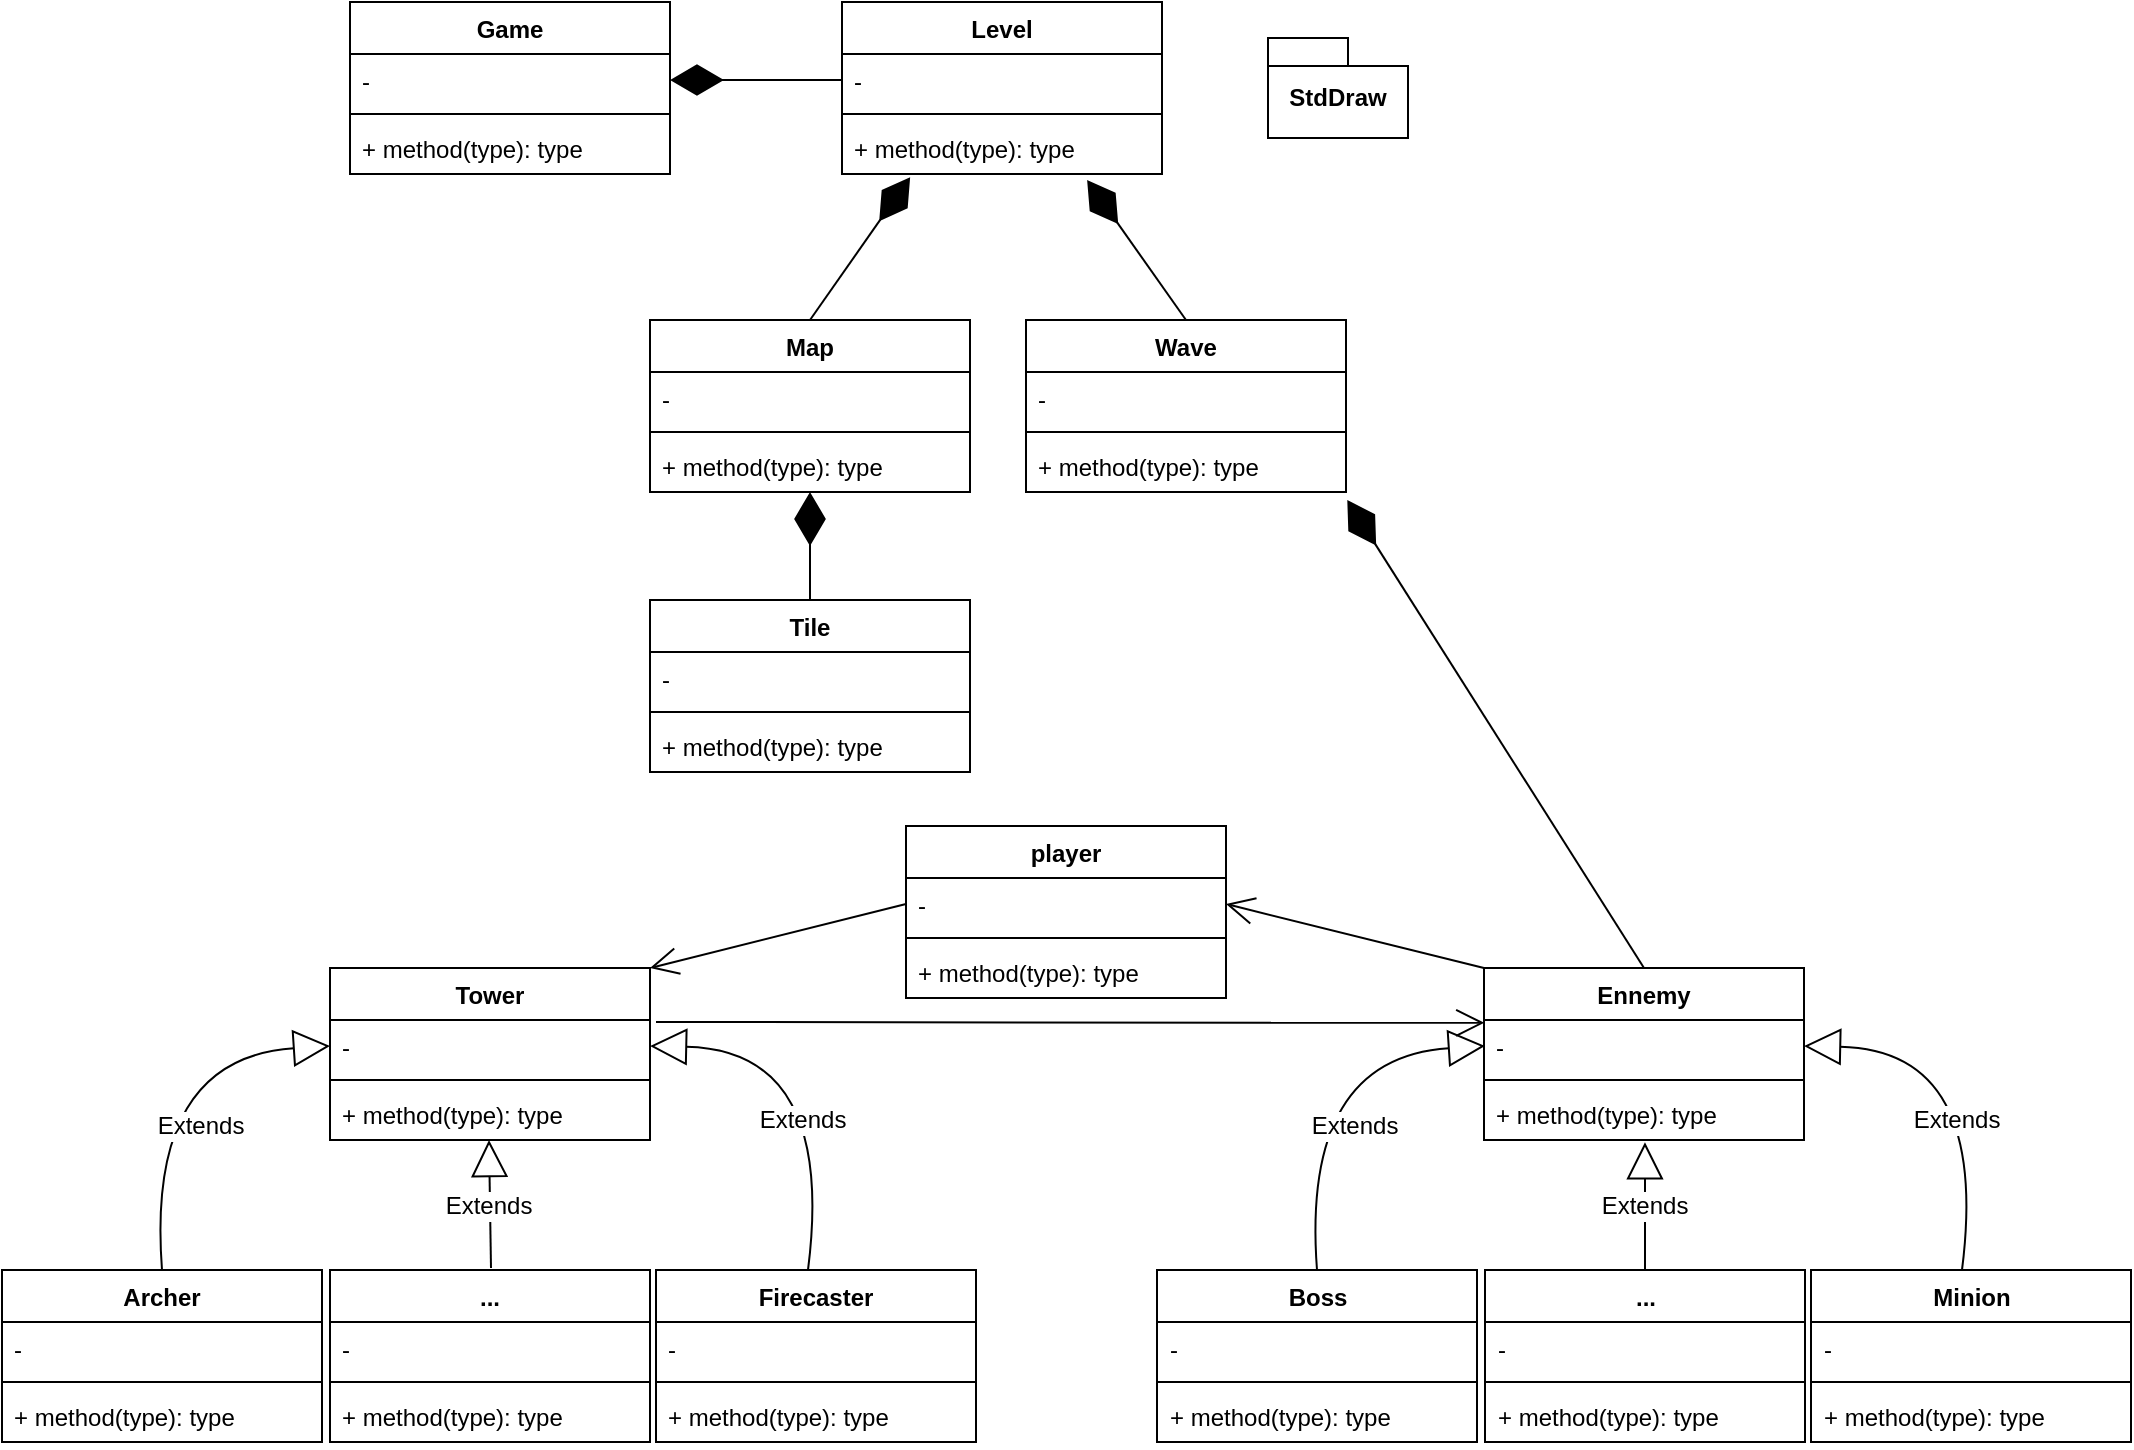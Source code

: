 <mxfile version="24.8.6">
  <diagram name="Page-1" id="QAK6BbJdiVKuHxTeatPU">
    <mxGraphModel dx="2390" dy="1550" grid="0" gridSize="10" guides="1" tooltips="1" connect="1" arrows="1" fold="1" page="0" pageScale="1" pageWidth="827" pageHeight="1169" math="0" shadow="0">
      <root>
        <mxCell id="0" />
        <mxCell id="1" parent="0" />
        <mxCell id="8ZfYDXnma0nvQU20y82I-1" value="Game" style="swimlane;fontStyle=1;align=center;verticalAlign=top;childLayout=stackLayout;horizontal=1;startSize=26;horizontalStack=0;resizeParent=1;resizeParentMax=0;resizeLast=0;collapsible=1;marginBottom=0;whiteSpace=wrap;html=1;" vertex="1" parent="1">
          <mxGeometry x="-30" y="-149" width="160" height="86" as="geometry" />
        </mxCell>
        <mxCell id="8ZfYDXnma0nvQU20y82I-2" value="-" style="text;strokeColor=none;fillColor=none;align=left;verticalAlign=top;spacingLeft=4;spacingRight=4;overflow=hidden;rotatable=0;points=[[0,0.5],[1,0.5]];portConstraint=eastwest;whiteSpace=wrap;html=1;" vertex="1" parent="8ZfYDXnma0nvQU20y82I-1">
          <mxGeometry y="26" width="160" height="26" as="geometry" />
        </mxCell>
        <mxCell id="8ZfYDXnma0nvQU20y82I-3" value="" style="line;strokeWidth=1;fillColor=none;align=left;verticalAlign=middle;spacingTop=-1;spacingLeft=3;spacingRight=3;rotatable=0;labelPosition=right;points=[];portConstraint=eastwest;strokeColor=inherit;" vertex="1" parent="8ZfYDXnma0nvQU20y82I-1">
          <mxGeometry y="52" width="160" height="8" as="geometry" />
        </mxCell>
        <mxCell id="8ZfYDXnma0nvQU20y82I-4" value="+ method(type): type" style="text;strokeColor=none;fillColor=none;align=left;verticalAlign=top;spacingLeft=4;spacingRight=4;overflow=hidden;rotatable=0;points=[[0,0.5],[1,0.5]];portConstraint=eastwest;whiteSpace=wrap;html=1;" vertex="1" parent="8ZfYDXnma0nvQU20y82I-1">
          <mxGeometry y="60" width="160" height="26" as="geometry" />
        </mxCell>
        <mxCell id="8ZfYDXnma0nvQU20y82I-5" value="Level" style="swimlane;fontStyle=1;align=center;verticalAlign=top;childLayout=stackLayout;horizontal=1;startSize=26;horizontalStack=0;resizeParent=1;resizeParentMax=0;resizeLast=0;collapsible=1;marginBottom=0;whiteSpace=wrap;html=1;" vertex="1" parent="1">
          <mxGeometry x="216" y="-149" width="160" height="86" as="geometry" />
        </mxCell>
        <mxCell id="8ZfYDXnma0nvQU20y82I-6" value="-" style="text;strokeColor=none;fillColor=none;align=left;verticalAlign=top;spacingLeft=4;spacingRight=4;overflow=hidden;rotatable=0;points=[[0,0.5],[1,0.5]];portConstraint=eastwest;whiteSpace=wrap;html=1;" vertex="1" parent="8ZfYDXnma0nvQU20y82I-5">
          <mxGeometry y="26" width="160" height="26" as="geometry" />
        </mxCell>
        <mxCell id="8ZfYDXnma0nvQU20y82I-7" value="" style="line;strokeWidth=1;fillColor=none;align=left;verticalAlign=middle;spacingTop=-1;spacingLeft=3;spacingRight=3;rotatable=0;labelPosition=right;points=[];portConstraint=eastwest;strokeColor=inherit;" vertex="1" parent="8ZfYDXnma0nvQU20y82I-5">
          <mxGeometry y="52" width="160" height="8" as="geometry" />
        </mxCell>
        <mxCell id="8ZfYDXnma0nvQU20y82I-8" value="+ method(type): type" style="text;strokeColor=none;fillColor=none;align=left;verticalAlign=top;spacingLeft=4;spacingRight=4;overflow=hidden;rotatable=0;points=[[0,0.5],[1,0.5]];portConstraint=eastwest;whiteSpace=wrap;html=1;" vertex="1" parent="8ZfYDXnma0nvQU20y82I-5">
          <mxGeometry y="60" width="160" height="26" as="geometry" />
        </mxCell>
        <mxCell id="8ZfYDXnma0nvQU20y82I-9" value="Map" style="swimlane;fontStyle=1;align=center;verticalAlign=top;childLayout=stackLayout;horizontal=1;startSize=26;horizontalStack=0;resizeParent=1;resizeParentMax=0;resizeLast=0;collapsible=1;marginBottom=0;whiteSpace=wrap;html=1;" vertex="1" parent="1">
          <mxGeometry x="120" y="10" width="160" height="86" as="geometry" />
        </mxCell>
        <mxCell id="8ZfYDXnma0nvQU20y82I-10" value="-" style="text;strokeColor=none;fillColor=none;align=left;verticalAlign=top;spacingLeft=4;spacingRight=4;overflow=hidden;rotatable=0;points=[[0,0.5],[1,0.5]];portConstraint=eastwest;whiteSpace=wrap;html=1;" vertex="1" parent="8ZfYDXnma0nvQU20y82I-9">
          <mxGeometry y="26" width="160" height="26" as="geometry" />
        </mxCell>
        <mxCell id="8ZfYDXnma0nvQU20y82I-11" value="" style="line;strokeWidth=1;fillColor=none;align=left;verticalAlign=middle;spacingTop=-1;spacingLeft=3;spacingRight=3;rotatable=0;labelPosition=right;points=[];portConstraint=eastwest;strokeColor=inherit;" vertex="1" parent="8ZfYDXnma0nvQU20y82I-9">
          <mxGeometry y="52" width="160" height="8" as="geometry" />
        </mxCell>
        <mxCell id="8ZfYDXnma0nvQU20y82I-12" value="+ method(type): type" style="text;strokeColor=none;fillColor=none;align=left;verticalAlign=top;spacingLeft=4;spacingRight=4;overflow=hidden;rotatable=0;points=[[0,0.5],[1,0.5]];portConstraint=eastwest;whiteSpace=wrap;html=1;" vertex="1" parent="8ZfYDXnma0nvQU20y82I-9">
          <mxGeometry y="60" width="160" height="26" as="geometry" />
        </mxCell>
        <mxCell id="8ZfYDXnma0nvQU20y82I-13" value="Wave" style="swimlane;fontStyle=1;align=center;verticalAlign=top;childLayout=stackLayout;horizontal=1;startSize=26;horizontalStack=0;resizeParent=1;resizeParentMax=0;resizeLast=0;collapsible=1;marginBottom=0;whiteSpace=wrap;html=1;" vertex="1" parent="1">
          <mxGeometry x="308" y="10" width="160" height="86" as="geometry" />
        </mxCell>
        <mxCell id="8ZfYDXnma0nvQU20y82I-14" value="-" style="text;strokeColor=none;fillColor=none;align=left;verticalAlign=top;spacingLeft=4;spacingRight=4;overflow=hidden;rotatable=0;points=[[0,0.5],[1,0.5]];portConstraint=eastwest;whiteSpace=wrap;html=1;" vertex="1" parent="8ZfYDXnma0nvQU20y82I-13">
          <mxGeometry y="26" width="160" height="26" as="geometry" />
        </mxCell>
        <mxCell id="8ZfYDXnma0nvQU20y82I-15" value="" style="line;strokeWidth=1;fillColor=none;align=left;verticalAlign=middle;spacingTop=-1;spacingLeft=3;spacingRight=3;rotatable=0;labelPosition=right;points=[];portConstraint=eastwest;strokeColor=inherit;" vertex="1" parent="8ZfYDXnma0nvQU20y82I-13">
          <mxGeometry y="52" width="160" height="8" as="geometry" />
        </mxCell>
        <mxCell id="8ZfYDXnma0nvQU20y82I-16" value="+ method(type): type" style="text;strokeColor=none;fillColor=none;align=left;verticalAlign=top;spacingLeft=4;spacingRight=4;overflow=hidden;rotatable=0;points=[[0,0.5],[1,0.5]];portConstraint=eastwest;whiteSpace=wrap;html=1;" vertex="1" parent="8ZfYDXnma0nvQU20y82I-13">
          <mxGeometry y="60" width="160" height="26" as="geometry" />
        </mxCell>
        <mxCell id="8ZfYDXnma0nvQU20y82I-17" value="StdDraw" style="shape=folder;fontStyle=1;spacingTop=10;tabWidth=40;tabHeight=14;tabPosition=left;html=1;whiteSpace=wrap;" vertex="1" parent="1">
          <mxGeometry x="429" y="-131" width="70" height="50" as="geometry" />
        </mxCell>
        <mxCell id="8ZfYDXnma0nvQU20y82I-18" value="player" style="swimlane;fontStyle=1;align=center;verticalAlign=top;childLayout=stackLayout;horizontal=1;startSize=26;horizontalStack=0;resizeParent=1;resizeParentMax=0;resizeLast=0;collapsible=1;marginBottom=0;whiteSpace=wrap;html=1;" vertex="1" parent="1">
          <mxGeometry x="248" y="263" width="160" height="86" as="geometry" />
        </mxCell>
        <mxCell id="8ZfYDXnma0nvQU20y82I-19" value="-" style="text;strokeColor=none;fillColor=none;align=left;verticalAlign=top;spacingLeft=4;spacingRight=4;overflow=hidden;rotatable=0;points=[[0,0.5],[1,0.5]];portConstraint=eastwest;whiteSpace=wrap;html=1;" vertex="1" parent="8ZfYDXnma0nvQU20y82I-18">
          <mxGeometry y="26" width="160" height="26" as="geometry" />
        </mxCell>
        <mxCell id="8ZfYDXnma0nvQU20y82I-20" value="" style="line;strokeWidth=1;fillColor=none;align=left;verticalAlign=middle;spacingTop=-1;spacingLeft=3;spacingRight=3;rotatable=0;labelPosition=right;points=[];portConstraint=eastwest;strokeColor=inherit;" vertex="1" parent="8ZfYDXnma0nvQU20y82I-18">
          <mxGeometry y="52" width="160" height="8" as="geometry" />
        </mxCell>
        <mxCell id="8ZfYDXnma0nvQU20y82I-21" value="+ method(type): type" style="text;strokeColor=none;fillColor=none;align=left;verticalAlign=top;spacingLeft=4;spacingRight=4;overflow=hidden;rotatable=0;points=[[0,0.5],[1,0.5]];portConstraint=eastwest;whiteSpace=wrap;html=1;" vertex="1" parent="8ZfYDXnma0nvQU20y82I-18">
          <mxGeometry y="60" width="160" height="26" as="geometry" />
        </mxCell>
        <mxCell id="8ZfYDXnma0nvQU20y82I-22" value="Tower" style="swimlane;fontStyle=1;align=center;verticalAlign=top;childLayout=stackLayout;horizontal=1;startSize=26;horizontalStack=0;resizeParent=1;resizeParentMax=0;resizeLast=0;collapsible=1;marginBottom=0;whiteSpace=wrap;html=1;" vertex="1" parent="1">
          <mxGeometry x="-40" y="334" width="160" height="86" as="geometry" />
        </mxCell>
        <mxCell id="8ZfYDXnma0nvQU20y82I-23" value="-" style="text;strokeColor=none;fillColor=none;align=left;verticalAlign=top;spacingLeft=4;spacingRight=4;overflow=hidden;rotatable=0;points=[[0,0.5],[1,0.5]];portConstraint=eastwest;whiteSpace=wrap;html=1;" vertex="1" parent="8ZfYDXnma0nvQU20y82I-22">
          <mxGeometry y="26" width="160" height="26" as="geometry" />
        </mxCell>
        <mxCell id="8ZfYDXnma0nvQU20y82I-24" value="" style="line;strokeWidth=1;fillColor=none;align=left;verticalAlign=middle;spacingTop=-1;spacingLeft=3;spacingRight=3;rotatable=0;labelPosition=right;points=[];portConstraint=eastwest;strokeColor=inherit;" vertex="1" parent="8ZfYDXnma0nvQU20y82I-22">
          <mxGeometry y="52" width="160" height="8" as="geometry" />
        </mxCell>
        <mxCell id="8ZfYDXnma0nvQU20y82I-25" value="+ method(type): type" style="text;strokeColor=none;fillColor=none;align=left;verticalAlign=top;spacingLeft=4;spacingRight=4;overflow=hidden;rotatable=0;points=[[0,0.5],[1,0.5]];portConstraint=eastwest;whiteSpace=wrap;html=1;" vertex="1" parent="8ZfYDXnma0nvQU20y82I-22">
          <mxGeometry y="60" width="160" height="26" as="geometry" />
        </mxCell>
        <mxCell id="8ZfYDXnma0nvQU20y82I-26" value="Ennemy" style="swimlane;fontStyle=1;align=center;verticalAlign=top;childLayout=stackLayout;horizontal=1;startSize=26;horizontalStack=0;resizeParent=1;resizeParentMax=0;resizeLast=0;collapsible=1;marginBottom=0;whiteSpace=wrap;html=1;" vertex="1" parent="1">
          <mxGeometry x="537" y="334" width="160" height="86" as="geometry" />
        </mxCell>
        <mxCell id="8ZfYDXnma0nvQU20y82I-27" value="-" style="text;strokeColor=none;fillColor=none;align=left;verticalAlign=top;spacingLeft=4;spacingRight=4;overflow=hidden;rotatable=0;points=[[0,0.5],[1,0.5]];portConstraint=eastwest;whiteSpace=wrap;html=1;" vertex="1" parent="8ZfYDXnma0nvQU20y82I-26">
          <mxGeometry y="26" width="160" height="26" as="geometry" />
        </mxCell>
        <mxCell id="8ZfYDXnma0nvQU20y82I-28" value="" style="line;strokeWidth=1;fillColor=none;align=left;verticalAlign=middle;spacingTop=-1;spacingLeft=3;spacingRight=3;rotatable=0;labelPosition=right;points=[];portConstraint=eastwest;strokeColor=inherit;" vertex="1" parent="8ZfYDXnma0nvQU20y82I-26">
          <mxGeometry y="52" width="160" height="8" as="geometry" />
        </mxCell>
        <mxCell id="8ZfYDXnma0nvQU20y82I-29" value="+ method(type): type" style="text;strokeColor=none;fillColor=none;align=left;verticalAlign=top;spacingLeft=4;spacingRight=4;overflow=hidden;rotatable=0;points=[[0,0.5],[1,0.5]];portConstraint=eastwest;whiteSpace=wrap;html=1;" vertex="1" parent="8ZfYDXnma0nvQU20y82I-26">
          <mxGeometry y="60" width="160" height="26" as="geometry" />
        </mxCell>
        <mxCell id="8ZfYDXnma0nvQU20y82I-30" value="Archer&lt;span style=&quot;color: rgba(0, 0, 0, 0); font-family: monospace; font-size: 0px; font-weight: 400; text-align: start; text-wrap: nowrap;&quot;&gt;%3CmxGraphModel%3E%3Croot%3E%3CmxCell%20id%3D%220%22%2F%3E%3CmxCell%20id%3D%221%22%20parent%3D%220%22%2F%3E%3CmxCell%20id%3D%222%22%20value%3D%22Game%22%20style%3D%22swimlane%3BfontStyle%3D1%3Balign%3Dcenter%3BverticalAlign%3Dtop%3BchildLayout%3DstackLayout%3Bhorizontal%3D1%3BstartSize%3D26%3BhorizontalStack%3D0%3BresizeParent%3D1%3BresizeParentMax%3D0%3BresizeLast%3D0%3Bcollapsible%3D1%3BmarginBottom%3D0%3BwhiteSpace%3Dwrap%3Bhtml%3D1%3B%22%20vertex%3D%221%22%20parent%3D%221%22%3E%3CmxGeometry%20x%3D%22-30%22%20y%3D%22-149%22%20width%3D%22160%22%20height%3D%2286%22%20as%3D%22geometry%22%2F%3E%3C%2FmxCell%3E%3CmxCell%20id%3D%223%22%20value%3D%22-%22%20style%3D%22text%3BstrokeColor%3Dnone%3BfillColor%3Dnone%3Balign%3Dleft%3BverticalAlign%3Dtop%3BspacingLeft%3D4%3BspacingRight%3D4%3Boverflow%3Dhidden%3Brotatable%3D0%3Bpoints%3D%5B%5B0%2C0.5%5D%2C%5B1%2C0.5%5D%5D%3BportConstraint%3Deastwest%3BwhiteSpace%3Dwrap%3Bhtml%3D1%3B%22%20vertex%3D%221%22%20parent%3D%222%22%3E%3CmxGeometry%20y%3D%2226%22%20width%3D%22160%22%20height%3D%2226%22%20as%3D%22geometry%22%2F%3E%3C%2FmxCell%3E%3CmxCell%20id%3D%224%22%20value%3D%22%22%20style%3D%22line%3BstrokeWidth%3D1%3BfillColor%3Dnone%3Balign%3Dleft%3BverticalAlign%3Dmiddle%3BspacingTop%3D-1%3BspacingLeft%3D3%3BspacingRight%3D3%3Brotatable%3D0%3BlabelPosition%3Dright%3Bpoints%3D%5B%5D%3BportConstraint%3Deastwest%3BstrokeColor%3Dinherit%3B%22%20vertex%3D%221%22%20parent%3D%222%22%3E%3CmxGeometry%20y%3D%2252%22%20width%3D%22160%22%20height%3D%228%22%20as%3D%22geometry%22%2F%3E%3C%2FmxCell%3E%3CmxCell%20id%3D%225%22%20value%3D%22%2B%20method(type)%3A%20type%22%20style%3D%22text%3BstrokeColor%3Dnone%3BfillColor%3Dnone%3Balign%3Dleft%3BverticalAlign%3Dtop%3BspacingLeft%3D4%3BspacingRight%3D4%3Boverflow%3Dhidden%3Brotatable%3D0%3Bpoints%3D%5B%5B0%2C0.5%5D%2C%5B1%2C0.5%5D%5D%3BportConstraint%3Deastwest%3BwhiteSpace%3Dwrap%3Bhtml%3D1%3B%22%20vertex%3D%221%22%20parent%3D%222%22%3E%3CmxGeometry%20y%3D%2260%22%20width%3D%22160%22%20height%3D%2226%22%20as%3D%22geometry%22%2F%3E%3C%2FmxCell%3E%3C%2Froot%3E%3C%2FmxGraphModel%3E&lt;/span&gt;" style="swimlane;fontStyle=1;align=center;verticalAlign=top;childLayout=stackLayout;horizontal=1;startSize=26;horizontalStack=0;resizeParent=1;resizeParentMax=0;resizeLast=0;collapsible=1;marginBottom=0;whiteSpace=wrap;html=1;" vertex="1" parent="1">
          <mxGeometry x="-204" y="485" width="160" height="86" as="geometry" />
        </mxCell>
        <mxCell id="8ZfYDXnma0nvQU20y82I-31" value="-" style="text;strokeColor=none;fillColor=none;align=left;verticalAlign=top;spacingLeft=4;spacingRight=4;overflow=hidden;rotatable=0;points=[[0,0.5],[1,0.5]];portConstraint=eastwest;whiteSpace=wrap;html=1;" vertex="1" parent="8ZfYDXnma0nvQU20y82I-30">
          <mxGeometry y="26" width="160" height="26" as="geometry" />
        </mxCell>
        <mxCell id="8ZfYDXnma0nvQU20y82I-32" value="" style="line;strokeWidth=1;fillColor=none;align=left;verticalAlign=middle;spacingTop=-1;spacingLeft=3;spacingRight=3;rotatable=0;labelPosition=right;points=[];portConstraint=eastwest;strokeColor=inherit;" vertex="1" parent="8ZfYDXnma0nvQU20y82I-30">
          <mxGeometry y="52" width="160" height="8" as="geometry" />
        </mxCell>
        <mxCell id="8ZfYDXnma0nvQU20y82I-33" value="+ method(type): type" style="text;strokeColor=none;fillColor=none;align=left;verticalAlign=top;spacingLeft=4;spacingRight=4;overflow=hidden;rotatable=0;points=[[0,0.5],[1,0.5]];portConstraint=eastwest;whiteSpace=wrap;html=1;" vertex="1" parent="8ZfYDXnma0nvQU20y82I-30">
          <mxGeometry y="60" width="160" height="26" as="geometry" />
        </mxCell>
        <mxCell id="8ZfYDXnma0nvQU20y82I-34" value="..." style="swimlane;fontStyle=1;align=center;verticalAlign=top;childLayout=stackLayout;horizontal=1;startSize=26;horizontalStack=0;resizeParent=1;resizeParentMax=0;resizeLast=0;collapsible=1;marginBottom=0;whiteSpace=wrap;html=1;" vertex="1" parent="1">
          <mxGeometry x="-40" y="485" width="160" height="86" as="geometry" />
        </mxCell>
        <mxCell id="8ZfYDXnma0nvQU20y82I-35" value="-" style="text;strokeColor=none;fillColor=none;align=left;verticalAlign=top;spacingLeft=4;spacingRight=4;overflow=hidden;rotatable=0;points=[[0,0.5],[1,0.5]];portConstraint=eastwest;whiteSpace=wrap;html=1;" vertex="1" parent="8ZfYDXnma0nvQU20y82I-34">
          <mxGeometry y="26" width="160" height="26" as="geometry" />
        </mxCell>
        <mxCell id="8ZfYDXnma0nvQU20y82I-36" value="" style="line;strokeWidth=1;fillColor=none;align=left;verticalAlign=middle;spacingTop=-1;spacingLeft=3;spacingRight=3;rotatable=0;labelPosition=right;points=[];portConstraint=eastwest;strokeColor=inherit;" vertex="1" parent="8ZfYDXnma0nvQU20y82I-34">
          <mxGeometry y="52" width="160" height="8" as="geometry" />
        </mxCell>
        <mxCell id="8ZfYDXnma0nvQU20y82I-37" value="+ method(type): type" style="text;strokeColor=none;fillColor=none;align=left;verticalAlign=top;spacingLeft=4;spacingRight=4;overflow=hidden;rotatable=0;points=[[0,0.5],[1,0.5]];portConstraint=eastwest;whiteSpace=wrap;html=1;" vertex="1" parent="8ZfYDXnma0nvQU20y82I-34">
          <mxGeometry y="60" width="160" height="26" as="geometry" />
        </mxCell>
        <mxCell id="8ZfYDXnma0nvQU20y82I-38" value="Firecaster" style="swimlane;fontStyle=1;align=center;verticalAlign=top;childLayout=stackLayout;horizontal=1;startSize=26;horizontalStack=0;resizeParent=1;resizeParentMax=0;resizeLast=0;collapsible=1;marginBottom=0;whiteSpace=wrap;html=1;" vertex="1" parent="1">
          <mxGeometry x="123" y="485" width="160" height="86" as="geometry" />
        </mxCell>
        <mxCell id="8ZfYDXnma0nvQU20y82I-39" value="-" style="text;strokeColor=none;fillColor=none;align=left;verticalAlign=top;spacingLeft=4;spacingRight=4;overflow=hidden;rotatable=0;points=[[0,0.5],[1,0.5]];portConstraint=eastwest;whiteSpace=wrap;html=1;" vertex="1" parent="8ZfYDXnma0nvQU20y82I-38">
          <mxGeometry y="26" width="160" height="26" as="geometry" />
        </mxCell>
        <mxCell id="8ZfYDXnma0nvQU20y82I-40" value="" style="line;strokeWidth=1;fillColor=none;align=left;verticalAlign=middle;spacingTop=-1;spacingLeft=3;spacingRight=3;rotatable=0;labelPosition=right;points=[];portConstraint=eastwest;strokeColor=inherit;" vertex="1" parent="8ZfYDXnma0nvQU20y82I-38">
          <mxGeometry y="52" width="160" height="8" as="geometry" />
        </mxCell>
        <mxCell id="8ZfYDXnma0nvQU20y82I-41" value="+ method(type): type" style="text;strokeColor=none;fillColor=none;align=left;verticalAlign=top;spacingLeft=4;spacingRight=4;overflow=hidden;rotatable=0;points=[[0,0.5],[1,0.5]];portConstraint=eastwest;whiteSpace=wrap;html=1;" vertex="1" parent="8ZfYDXnma0nvQU20y82I-38">
          <mxGeometry y="60" width="160" height="26" as="geometry" />
        </mxCell>
        <mxCell id="8ZfYDXnma0nvQU20y82I-42" value="Boss" style="swimlane;fontStyle=1;align=center;verticalAlign=top;childLayout=stackLayout;horizontal=1;startSize=26;horizontalStack=0;resizeParent=1;resizeParentMax=0;resizeLast=0;collapsible=1;marginBottom=0;whiteSpace=wrap;html=1;" vertex="1" parent="1">
          <mxGeometry x="373.5" y="485" width="160" height="86" as="geometry" />
        </mxCell>
        <mxCell id="8ZfYDXnma0nvQU20y82I-43" value="-" style="text;strokeColor=none;fillColor=none;align=left;verticalAlign=top;spacingLeft=4;spacingRight=4;overflow=hidden;rotatable=0;points=[[0,0.5],[1,0.5]];portConstraint=eastwest;whiteSpace=wrap;html=1;" vertex="1" parent="8ZfYDXnma0nvQU20y82I-42">
          <mxGeometry y="26" width="160" height="26" as="geometry" />
        </mxCell>
        <mxCell id="8ZfYDXnma0nvQU20y82I-44" value="" style="line;strokeWidth=1;fillColor=none;align=left;verticalAlign=middle;spacingTop=-1;spacingLeft=3;spacingRight=3;rotatable=0;labelPosition=right;points=[];portConstraint=eastwest;strokeColor=inherit;" vertex="1" parent="8ZfYDXnma0nvQU20y82I-42">
          <mxGeometry y="52" width="160" height="8" as="geometry" />
        </mxCell>
        <mxCell id="8ZfYDXnma0nvQU20y82I-45" value="+ method(type): type" style="text;strokeColor=none;fillColor=none;align=left;verticalAlign=top;spacingLeft=4;spacingRight=4;overflow=hidden;rotatable=0;points=[[0,0.5],[1,0.5]];portConstraint=eastwest;whiteSpace=wrap;html=1;" vertex="1" parent="8ZfYDXnma0nvQU20y82I-42">
          <mxGeometry y="60" width="160" height="26" as="geometry" />
        </mxCell>
        <mxCell id="8ZfYDXnma0nvQU20y82I-46" value="..." style="swimlane;fontStyle=1;align=center;verticalAlign=top;childLayout=stackLayout;horizontal=1;startSize=26;horizontalStack=0;resizeParent=1;resizeParentMax=0;resizeLast=0;collapsible=1;marginBottom=0;whiteSpace=wrap;html=1;" vertex="1" parent="1">
          <mxGeometry x="537.5" y="485" width="160" height="86" as="geometry" />
        </mxCell>
        <mxCell id="8ZfYDXnma0nvQU20y82I-47" value="-" style="text;strokeColor=none;fillColor=none;align=left;verticalAlign=top;spacingLeft=4;spacingRight=4;overflow=hidden;rotatable=0;points=[[0,0.5],[1,0.5]];portConstraint=eastwest;whiteSpace=wrap;html=1;" vertex="1" parent="8ZfYDXnma0nvQU20y82I-46">
          <mxGeometry y="26" width="160" height="26" as="geometry" />
        </mxCell>
        <mxCell id="8ZfYDXnma0nvQU20y82I-48" value="" style="line;strokeWidth=1;fillColor=none;align=left;verticalAlign=middle;spacingTop=-1;spacingLeft=3;spacingRight=3;rotatable=0;labelPosition=right;points=[];portConstraint=eastwest;strokeColor=inherit;" vertex="1" parent="8ZfYDXnma0nvQU20y82I-46">
          <mxGeometry y="52" width="160" height="8" as="geometry" />
        </mxCell>
        <mxCell id="8ZfYDXnma0nvQU20y82I-49" value="+ method(type): type" style="text;strokeColor=none;fillColor=none;align=left;verticalAlign=top;spacingLeft=4;spacingRight=4;overflow=hidden;rotatable=0;points=[[0,0.5],[1,0.5]];portConstraint=eastwest;whiteSpace=wrap;html=1;" vertex="1" parent="8ZfYDXnma0nvQU20y82I-46">
          <mxGeometry y="60" width="160" height="26" as="geometry" />
        </mxCell>
        <mxCell id="8ZfYDXnma0nvQU20y82I-50" value="Minion" style="swimlane;fontStyle=1;align=center;verticalAlign=top;childLayout=stackLayout;horizontal=1;startSize=26;horizontalStack=0;resizeParent=1;resizeParentMax=0;resizeLast=0;collapsible=1;marginBottom=0;whiteSpace=wrap;html=1;" vertex="1" parent="1">
          <mxGeometry x="700.5" y="485" width="160" height="86" as="geometry" />
        </mxCell>
        <mxCell id="8ZfYDXnma0nvQU20y82I-51" value="-" style="text;strokeColor=none;fillColor=none;align=left;verticalAlign=top;spacingLeft=4;spacingRight=4;overflow=hidden;rotatable=0;points=[[0,0.5],[1,0.5]];portConstraint=eastwest;whiteSpace=wrap;html=1;" vertex="1" parent="8ZfYDXnma0nvQU20y82I-50">
          <mxGeometry y="26" width="160" height="26" as="geometry" />
        </mxCell>
        <mxCell id="8ZfYDXnma0nvQU20y82I-52" value="" style="line;strokeWidth=1;fillColor=none;align=left;verticalAlign=middle;spacingTop=-1;spacingLeft=3;spacingRight=3;rotatable=0;labelPosition=right;points=[];portConstraint=eastwest;strokeColor=inherit;" vertex="1" parent="8ZfYDXnma0nvQU20y82I-50">
          <mxGeometry y="52" width="160" height="8" as="geometry" />
        </mxCell>
        <mxCell id="8ZfYDXnma0nvQU20y82I-53" value="+ method(type): type" style="text;strokeColor=none;fillColor=none;align=left;verticalAlign=top;spacingLeft=4;spacingRight=4;overflow=hidden;rotatable=0;points=[[0,0.5],[1,0.5]];portConstraint=eastwest;whiteSpace=wrap;html=1;" vertex="1" parent="8ZfYDXnma0nvQU20y82I-50">
          <mxGeometry y="60" width="160" height="26" as="geometry" />
        </mxCell>
        <mxCell id="8ZfYDXnma0nvQU20y82I-54" value="Tile" style="swimlane;fontStyle=1;align=center;verticalAlign=top;childLayout=stackLayout;horizontal=1;startSize=26;horizontalStack=0;resizeParent=1;resizeParentMax=0;resizeLast=0;collapsible=1;marginBottom=0;whiteSpace=wrap;html=1;" vertex="1" parent="1">
          <mxGeometry x="120" y="150" width="160" height="86" as="geometry" />
        </mxCell>
        <mxCell id="8ZfYDXnma0nvQU20y82I-55" value="-" style="text;strokeColor=none;fillColor=none;align=left;verticalAlign=top;spacingLeft=4;spacingRight=4;overflow=hidden;rotatable=0;points=[[0,0.5],[1,0.5]];portConstraint=eastwest;whiteSpace=wrap;html=1;" vertex="1" parent="8ZfYDXnma0nvQU20y82I-54">
          <mxGeometry y="26" width="160" height="26" as="geometry" />
        </mxCell>
        <mxCell id="8ZfYDXnma0nvQU20y82I-56" value="" style="line;strokeWidth=1;fillColor=none;align=left;verticalAlign=middle;spacingTop=-1;spacingLeft=3;spacingRight=3;rotatable=0;labelPosition=right;points=[];portConstraint=eastwest;strokeColor=inherit;" vertex="1" parent="8ZfYDXnma0nvQU20y82I-54">
          <mxGeometry y="52" width="160" height="8" as="geometry" />
        </mxCell>
        <mxCell id="8ZfYDXnma0nvQU20y82I-57" value="+ method(type): type" style="text;strokeColor=none;fillColor=none;align=left;verticalAlign=top;spacingLeft=4;spacingRight=4;overflow=hidden;rotatable=0;points=[[0,0.5],[1,0.5]];portConstraint=eastwest;whiteSpace=wrap;html=1;" vertex="1" parent="8ZfYDXnma0nvQU20y82I-54">
          <mxGeometry y="60" width="160" height="26" as="geometry" />
        </mxCell>
        <mxCell id="8ZfYDXnma0nvQU20y82I-58" value="Extends" style="endArrow=block;endSize=16;endFill=0;html=1;rounded=0;fontSize=12;curved=1;exitX=0.5;exitY=0;exitDx=0;exitDy=0;entryX=0;entryY=0.5;entryDx=0;entryDy=0;" edge="1" parent="1" source="8ZfYDXnma0nvQU20y82I-30" target="8ZfYDXnma0nvQU20y82I-23">
          <mxGeometry x="-0.291" y="-24" width="160" relative="1" as="geometry">
            <mxPoint x="165" y="246" as="sourcePoint" />
            <mxPoint x="-122" y="379" as="targetPoint" />
            <Array as="points">
              <mxPoint x="-132" y="379" />
            </Array>
            <mxPoint as="offset" />
          </mxGeometry>
        </mxCell>
        <mxCell id="8ZfYDXnma0nvQU20y82I-59" value="Extends" style="endArrow=block;endSize=16;endFill=0;html=1;rounded=0;fontSize=12;curved=1;exitX=0.5;exitY=0;exitDx=0;exitDy=0;entryX=0;entryY=0.5;entryDx=0;entryDy=0;" edge="1" parent="1">
          <mxGeometry x="-0.291" y="-24" width="160" relative="1" as="geometry">
            <mxPoint x="453.5" y="485" as="sourcePoint" />
            <mxPoint x="537.5" y="373" as="targetPoint" />
            <Array as="points">
              <mxPoint x="445.5" y="379" />
            </Array>
            <mxPoint as="offset" />
          </mxGeometry>
        </mxCell>
        <mxCell id="8ZfYDXnma0nvQU20y82I-60" value="Extends" style="endArrow=block;endSize=16;endFill=0;html=1;rounded=0;fontSize=12;curved=1;exitX=0.5;exitY=0;exitDx=0;exitDy=0;entryX=1;entryY=0.5;entryDx=0;entryDy=0;" edge="1" parent="1" target="8ZfYDXnma0nvQU20y82I-23">
          <mxGeometry x="-0.274" y="12" width="160" relative="1" as="geometry">
            <mxPoint x="199" y="485" as="sourcePoint" />
            <mxPoint x="283" y="373" as="targetPoint" />
            <Array as="points">
              <mxPoint x="213" y="375" />
            </Array>
            <mxPoint as="offset" />
          </mxGeometry>
        </mxCell>
        <mxCell id="8ZfYDXnma0nvQU20y82I-61" value="Extends" style="endArrow=block;endSize=16;endFill=0;html=1;rounded=0;fontSize=12;curved=1;exitX=0.5;exitY=0;exitDx=0;exitDy=0;entryX=1;entryY=0.5;entryDx=0;entryDy=0;" edge="1" parent="1">
          <mxGeometry x="-0.274" y="12" width="160" relative="1" as="geometry">
            <mxPoint x="776" y="485" as="sourcePoint" />
            <mxPoint x="697" y="373" as="targetPoint" />
            <Array as="points">
              <mxPoint x="790" y="375" />
            </Array>
            <mxPoint as="offset" />
          </mxGeometry>
        </mxCell>
        <mxCell id="8ZfYDXnma0nvQU20y82I-62" value="Extends" style="endArrow=block;endSize=16;endFill=0;html=1;rounded=0;fontSize=12;curved=1;exitX=0.5;exitY=0;exitDx=0;exitDy=0;entryX=0.503;entryY=1.044;entryDx=0;entryDy=0;entryPerimeter=0;" edge="1" parent="1" source="8ZfYDXnma0nvQU20y82I-46" target="8ZfYDXnma0nvQU20y82I-29">
          <mxGeometry width="160" relative="1" as="geometry">
            <mxPoint x="484" y="365" as="sourcePoint" />
            <mxPoint x="644" y="365" as="targetPoint" />
          </mxGeometry>
        </mxCell>
        <mxCell id="8ZfYDXnma0nvQU20y82I-63" value="Extends" style="endArrow=block;endSize=16;endFill=0;html=1;rounded=0;fontSize=12;curved=1;exitX=0.5;exitY=0;exitDx=0;exitDy=0;entryX=0.503;entryY=1.044;entryDx=0;entryDy=0;entryPerimeter=0;" edge="1" parent="1">
          <mxGeometry x="-0.031" y="1" width="160" relative="1" as="geometry">
            <mxPoint x="40.5" y="484" as="sourcePoint" />
            <mxPoint x="39.5" y="420" as="targetPoint" />
            <mxPoint as="offset" />
          </mxGeometry>
        </mxCell>
        <mxCell id="8ZfYDXnma0nvQU20y82I-64" value="" style="endArrow=diamondThin;endFill=1;endSize=24;html=1;rounded=0;fontSize=12;curved=1;entryX=1;entryY=0.5;entryDx=0;entryDy=0;exitX=0;exitY=0.5;exitDx=0;exitDy=0;" edge="1" parent="1" source="8ZfYDXnma0nvQU20y82I-6" target="8ZfYDXnma0nvQU20y82I-2">
          <mxGeometry width="160" relative="1" as="geometry">
            <mxPoint x="-81" y="264" as="sourcePoint" />
            <mxPoint x="79" y="264" as="targetPoint" />
          </mxGeometry>
        </mxCell>
        <mxCell id="8ZfYDXnma0nvQU20y82I-65" value="" style="endArrow=diamondThin;endFill=1;endSize=24;html=1;rounded=0;fontSize=12;curved=1;exitX=0.5;exitY=0;exitDx=0;exitDy=0;entryX=0.213;entryY=1.06;entryDx=0;entryDy=0;entryPerimeter=0;" edge="1" parent="1" source="8ZfYDXnma0nvQU20y82I-9" target="8ZfYDXnma0nvQU20y82I-8">
          <mxGeometry width="160" relative="1" as="geometry">
            <mxPoint x="-81" y="264" as="sourcePoint" />
            <mxPoint x="79" y="264" as="targetPoint" />
          </mxGeometry>
        </mxCell>
        <mxCell id="8ZfYDXnma0nvQU20y82I-66" value="" style="endArrow=diamondThin;endFill=1;endSize=24;html=1;rounded=0;fontSize=12;curved=1;exitX=0.5;exitY=0;exitDx=0;exitDy=0;entryX=0.766;entryY=1.115;entryDx=0;entryDy=0;entryPerimeter=0;" edge="1" parent="1" source="8ZfYDXnma0nvQU20y82I-13" target="8ZfYDXnma0nvQU20y82I-8">
          <mxGeometry width="160" relative="1" as="geometry">
            <mxPoint x="210" y="20" as="sourcePoint" />
            <mxPoint x="260" y="-51" as="targetPoint" />
          </mxGeometry>
        </mxCell>
        <mxCell id="8ZfYDXnma0nvQU20y82I-67" value="" style="endArrow=diamondThin;endFill=1;endSize=24;html=1;rounded=0;fontSize=12;curved=1;entryX=1.004;entryY=1.154;entryDx=0;entryDy=0;entryPerimeter=0;exitX=0.5;exitY=0;exitDx=0;exitDy=0;" edge="1" parent="1" source="8ZfYDXnma0nvQU20y82I-26" target="8ZfYDXnma0nvQU20y82I-16">
          <mxGeometry width="160" relative="1" as="geometry">
            <mxPoint x="620" y="326" as="sourcePoint" />
            <mxPoint x="349" y="-50" as="targetPoint" />
          </mxGeometry>
        </mxCell>
        <mxCell id="8ZfYDXnma0nvQU20y82I-68" value="" style="endArrow=diamondThin;endFill=1;endSize=24;html=1;rounded=0;fontSize=12;curved=1;exitX=0.5;exitY=0;exitDx=0;exitDy=0;" edge="1" parent="1" source="8ZfYDXnma0nvQU20y82I-54" target="8ZfYDXnma0nvQU20y82I-12">
          <mxGeometry width="160" relative="1" as="geometry">
            <mxPoint x="-81" y="264" as="sourcePoint" />
            <mxPoint x="79" y="264" as="targetPoint" />
          </mxGeometry>
        </mxCell>
        <mxCell id="8ZfYDXnma0nvQU20y82I-69" value="" style="endArrow=open;endFill=1;endSize=12;html=1;rounded=0;fontSize=12;curved=1;exitX=0;exitY=0.5;exitDx=0;exitDy=0;entryX=1;entryY=0;entryDx=0;entryDy=0;" edge="1" parent="1" source="8ZfYDXnma0nvQU20y82I-19" target="8ZfYDXnma0nvQU20y82I-22">
          <mxGeometry width="160" relative="1" as="geometry">
            <mxPoint x="-81" y="264" as="sourcePoint" />
            <mxPoint x="-19" y="310" as="targetPoint" />
          </mxGeometry>
        </mxCell>
        <mxCell id="8ZfYDXnma0nvQU20y82I-70" value="" style="endArrow=open;endFill=1;endSize=12;html=1;rounded=0;fontSize=12;curved=1;entryX=0.001;entryY=0.055;entryDx=0;entryDy=0;entryPerimeter=0;" edge="1" parent="1" target="8ZfYDXnma0nvQU20y82I-27">
          <mxGeometry width="160" relative="1" as="geometry">
            <mxPoint x="123" y="361" as="sourcePoint" />
            <mxPoint x="283" y="361" as="targetPoint" />
          </mxGeometry>
        </mxCell>
        <mxCell id="8ZfYDXnma0nvQU20y82I-71" value="" style="endArrow=open;endFill=1;endSize=12;html=1;rounded=0;fontSize=12;curved=1;exitX=0;exitY=0;exitDx=0;exitDy=0;entryX=1;entryY=0.5;entryDx=0;entryDy=0;" edge="1" parent="1" source="8ZfYDXnma0nvQU20y82I-26" target="8ZfYDXnma0nvQU20y82I-19">
          <mxGeometry width="160" relative="1" as="geometry">
            <mxPoint x="-81" y="264" as="sourcePoint" />
            <mxPoint x="79" y="264" as="targetPoint" />
          </mxGeometry>
        </mxCell>
      </root>
    </mxGraphModel>
  </diagram>
</mxfile>

